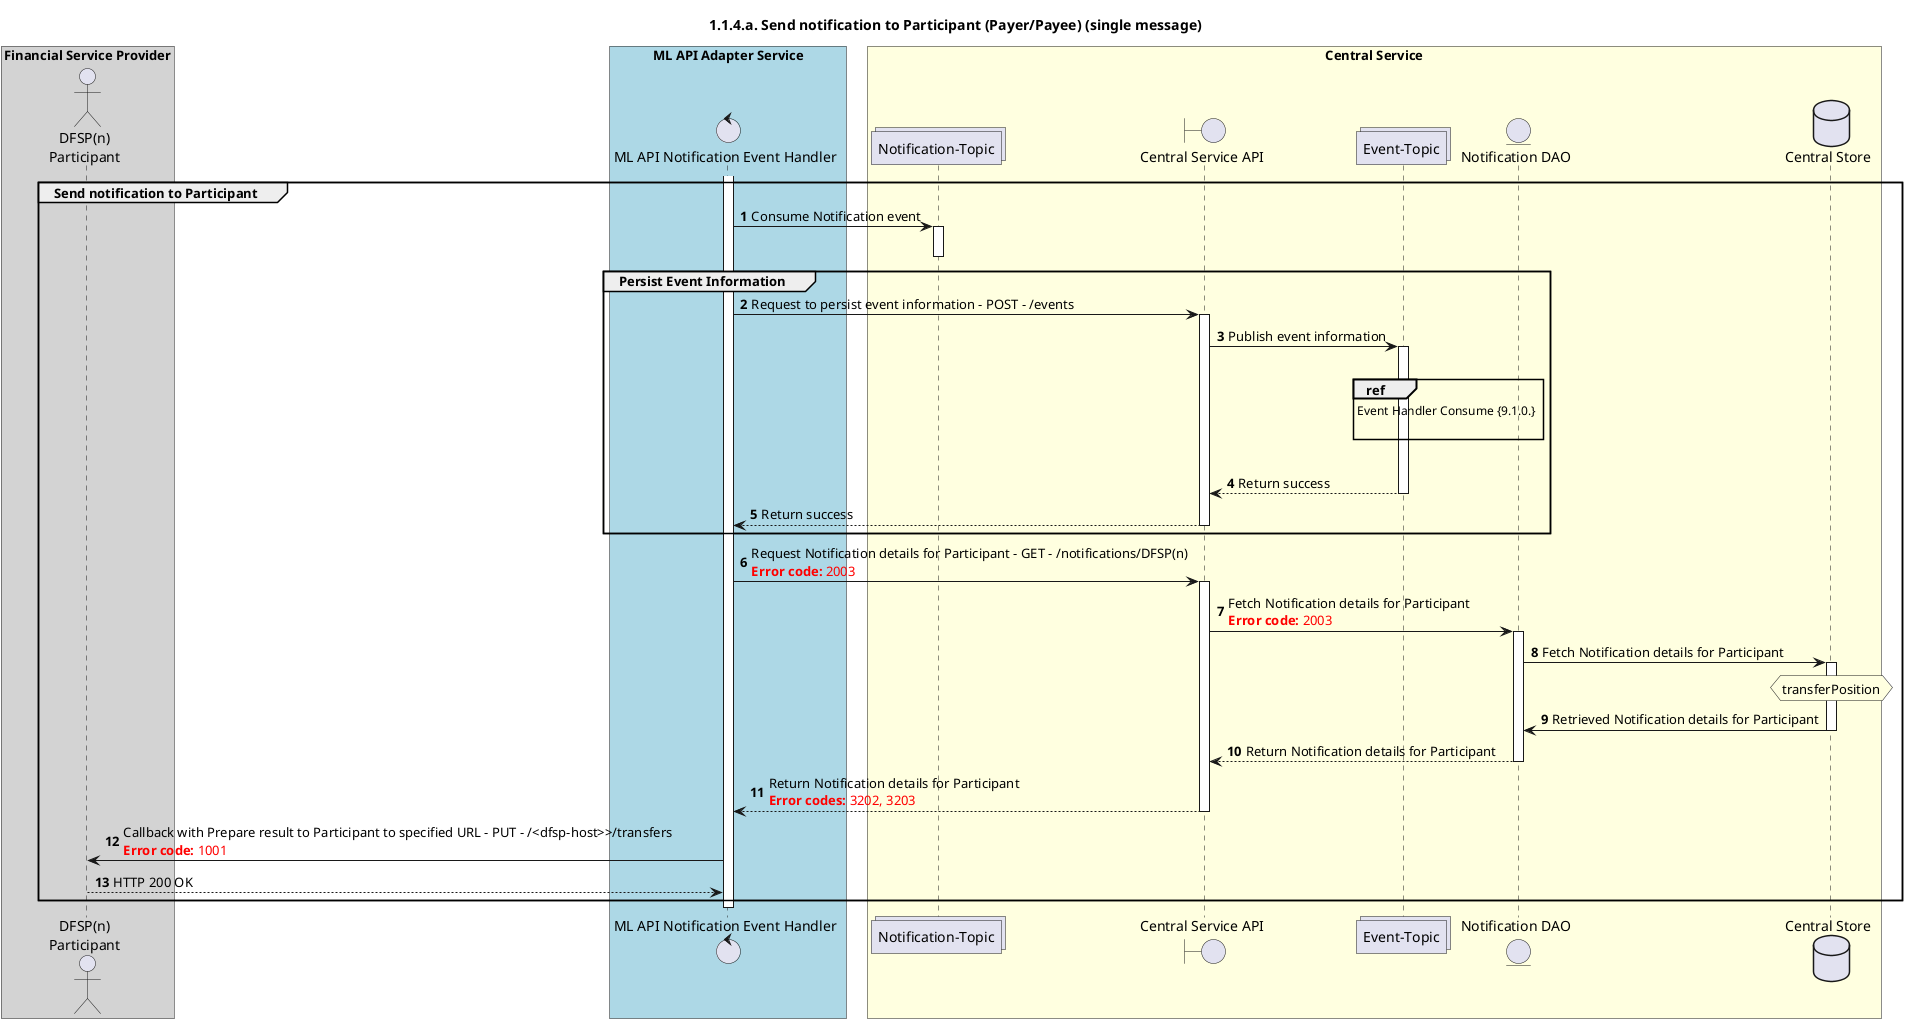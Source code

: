 @startuml
' declate title
title 1.1.4.a. Send notification to Participant (Payer/Payee) (single message)

autonumber

' Actor Keys:
'   boundary - APIs/Interfaces, etc
'   collections - Kafka Topics
'   control - Kafka Consumers
'   entity - Database Access Objects
'   database - Database Persistance Store

' declare actors
actor "DFSP(n)\nParticipant" as DFSP
control "ML API Notification Event Handler" as NOTIFY_HANDLER
boundary "Central Service API" as CSAPI
collections "Notification-Topic" as TOPIC_NOTIFICATIONS
collections "Event-Topic" as TOPIC_EVENTS
entity "Notification DAO" as NOTIFY_DAO
database "Central Store" as DB

box "Financial Service Provider" #lightGray
	participant DFSP
end box

box "ML API Adapter Service" #LightBlue
	participant NOTIFY_HANDLER
end box

box "Central Service" #LightYellow
participant TOPIC_NOTIFICATIONS
    participant CSAPI
    participant TOPIC_EVENTS
    participant NOTIFY_DAO
    participant DB
end box

' start flow
activate NOTIFY_HANDLER
group Send notification to Participant
    TOPIC_NOTIFICATIONS <- NOTIFY_HANDLER: Consume Notification event
    activate TOPIC_NOTIFICATIONS
    deactivate TOPIC_NOTIFICATIONS

    group Persist Event Information
        NOTIFY_HANDLER -> CSAPI: Request to persist event information - POST - /events
        activate CSAPI
        CSAPI -> TOPIC_EVENTS: Publish event information
        activate TOPIC_EVENTS
        |||
        ref over TOPIC_EVENTS :  Event Handler Consume {9.1.0.} \n
        |||
        TOPIC_EVENTS --> CSAPI: Return success
        deactivate TOPIC_EVENTS
        CSAPI --> NOTIFY_HANDLER: Return success
        deactivate CSAPI
    end
    NOTIFY_HANDLER -> CSAPI: Request Notification details for Participant - GET - /notifications/DFSP(n)\n<color #FF0000><b>Error code:</b> 2003</color>
    activate CSAPI
    CSAPI -> NOTIFY_DAO: Fetch Notification details for Participant\n<color #FF0000><b>Error code:</b> 2003</color>
    activate NOTIFY_DAO
    NOTIFY_DAO -> DB: Fetch Notification details for Participant
    activate DB
    hnote over DB #lightyellow
        transferPosition
    end note
    DB -> NOTIFY_DAO: Retrieved Notification details for Participant
    deactivate DB
    NOTIFY_DAO --> CSAPI: Return Notification details for Participant
    deactivate NOTIFY_DAO
    CSAPI --> NOTIFY_HANDLER: Return Notification details for Participant\n<color #FF0000><b>Error codes:</b> 3202, 3203</color>
    deactivate CSAPI
    NOTIFY_HANDLER -> DFSP: Callback with Prepare result to Participant to specified URL - PUT - /<dfsp-host>>/transfers\n<color #FF0000><b>Error code:</b> 1001</color>
    NOTIFY_HANDLER <-- DFSP: HTTP 200 OK 
end
deactivate NOTIFY_HANDLER
@enduml
